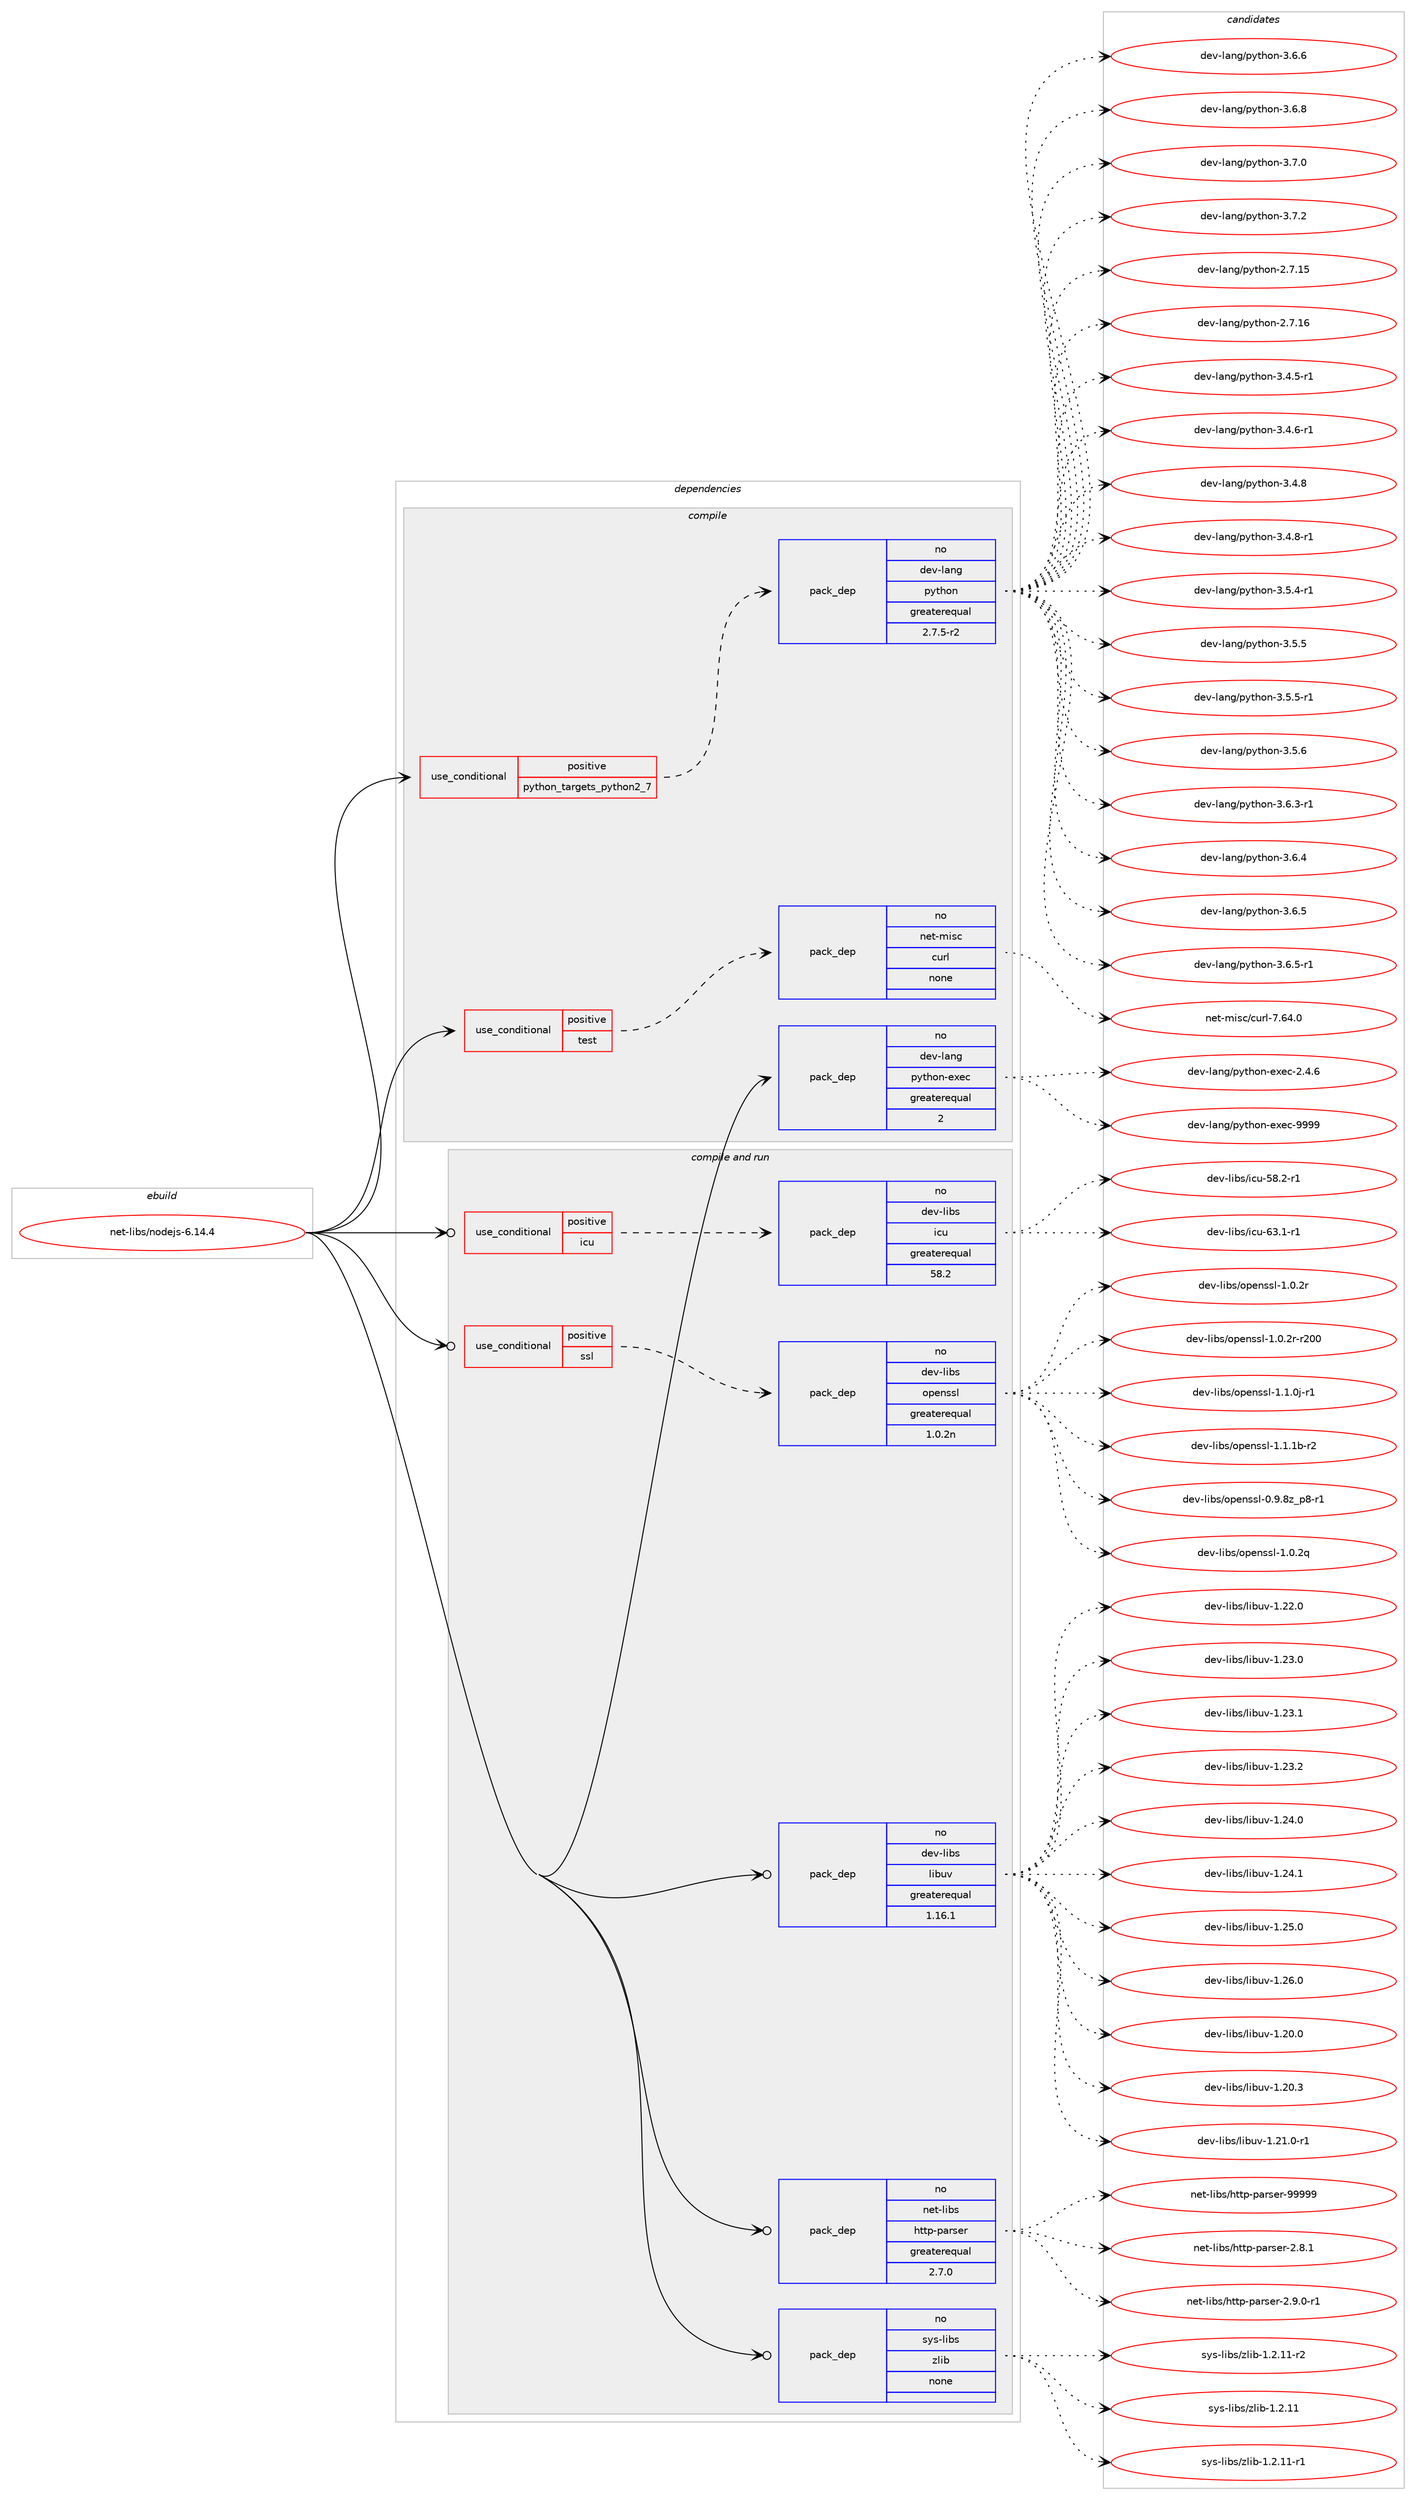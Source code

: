 digraph prolog {

# *************
# Graph options
# *************

newrank=true;
concentrate=true;
compound=true;
graph [rankdir=LR,fontname=Helvetica,fontsize=10,ranksep=1.5];#, ranksep=2.5, nodesep=0.2];
edge  [arrowhead=vee];
node  [fontname=Helvetica,fontsize=10];

# **********
# The ebuild
# **********

subgraph cluster_leftcol {
color=gray;
rank=same;
label=<<i>ebuild</i>>;
id [label="net-libs/nodejs-6.14.4", color=red, width=4, href="../net-libs/nodejs-6.14.4.svg"];
}

# ****************
# The dependencies
# ****************

subgraph cluster_midcol {
color=gray;
label=<<i>dependencies</i>>;
subgraph cluster_compile {
fillcolor="#eeeeee";
style=filled;
label=<<i>compile</i>>;
subgraph cond446647 {
dependency1661456 [label=<<TABLE BORDER="0" CELLBORDER="1" CELLSPACING="0" CELLPADDING="4"><TR><TD ROWSPAN="3" CELLPADDING="10">use_conditional</TD></TR><TR><TD>positive</TD></TR><TR><TD>python_targets_python2_7</TD></TR></TABLE>>, shape=none, color=red];
subgraph pack1187827 {
dependency1661457 [label=<<TABLE BORDER="0" CELLBORDER="1" CELLSPACING="0" CELLPADDING="4" WIDTH="220"><TR><TD ROWSPAN="6" CELLPADDING="30">pack_dep</TD></TR><TR><TD WIDTH="110">no</TD></TR><TR><TD>dev-lang</TD></TR><TR><TD>python</TD></TR><TR><TD>greaterequal</TD></TR><TR><TD>2.7.5-r2</TD></TR></TABLE>>, shape=none, color=blue];
}
dependency1661456:e -> dependency1661457:w [weight=20,style="dashed",arrowhead="vee"];
}
id:e -> dependency1661456:w [weight=20,style="solid",arrowhead="vee"];
subgraph cond446648 {
dependency1661458 [label=<<TABLE BORDER="0" CELLBORDER="1" CELLSPACING="0" CELLPADDING="4"><TR><TD ROWSPAN="3" CELLPADDING="10">use_conditional</TD></TR><TR><TD>positive</TD></TR><TR><TD>test</TD></TR></TABLE>>, shape=none, color=red];
subgraph pack1187828 {
dependency1661459 [label=<<TABLE BORDER="0" CELLBORDER="1" CELLSPACING="0" CELLPADDING="4" WIDTH="220"><TR><TD ROWSPAN="6" CELLPADDING="30">pack_dep</TD></TR><TR><TD WIDTH="110">no</TD></TR><TR><TD>net-misc</TD></TR><TR><TD>curl</TD></TR><TR><TD>none</TD></TR><TR><TD></TD></TR></TABLE>>, shape=none, color=blue];
}
dependency1661458:e -> dependency1661459:w [weight=20,style="dashed",arrowhead="vee"];
}
id:e -> dependency1661458:w [weight=20,style="solid",arrowhead="vee"];
subgraph pack1187829 {
dependency1661460 [label=<<TABLE BORDER="0" CELLBORDER="1" CELLSPACING="0" CELLPADDING="4" WIDTH="220"><TR><TD ROWSPAN="6" CELLPADDING="30">pack_dep</TD></TR><TR><TD WIDTH="110">no</TD></TR><TR><TD>dev-lang</TD></TR><TR><TD>python-exec</TD></TR><TR><TD>greaterequal</TD></TR><TR><TD>2</TD></TR></TABLE>>, shape=none, color=blue];
}
id:e -> dependency1661460:w [weight=20,style="solid",arrowhead="vee"];
}
subgraph cluster_compileandrun {
fillcolor="#eeeeee";
style=filled;
label=<<i>compile and run</i>>;
subgraph cond446649 {
dependency1661461 [label=<<TABLE BORDER="0" CELLBORDER="1" CELLSPACING="0" CELLPADDING="4"><TR><TD ROWSPAN="3" CELLPADDING="10">use_conditional</TD></TR><TR><TD>positive</TD></TR><TR><TD>icu</TD></TR></TABLE>>, shape=none, color=red];
subgraph pack1187830 {
dependency1661462 [label=<<TABLE BORDER="0" CELLBORDER="1" CELLSPACING="0" CELLPADDING="4" WIDTH="220"><TR><TD ROWSPAN="6" CELLPADDING="30">pack_dep</TD></TR><TR><TD WIDTH="110">no</TD></TR><TR><TD>dev-libs</TD></TR><TR><TD>icu</TD></TR><TR><TD>greaterequal</TD></TR><TR><TD>58.2</TD></TR></TABLE>>, shape=none, color=blue];
}
dependency1661461:e -> dependency1661462:w [weight=20,style="dashed",arrowhead="vee"];
}
id:e -> dependency1661461:w [weight=20,style="solid",arrowhead="odotvee"];
subgraph cond446650 {
dependency1661463 [label=<<TABLE BORDER="0" CELLBORDER="1" CELLSPACING="0" CELLPADDING="4"><TR><TD ROWSPAN="3" CELLPADDING="10">use_conditional</TD></TR><TR><TD>positive</TD></TR><TR><TD>ssl</TD></TR></TABLE>>, shape=none, color=red];
subgraph pack1187831 {
dependency1661464 [label=<<TABLE BORDER="0" CELLBORDER="1" CELLSPACING="0" CELLPADDING="4" WIDTH="220"><TR><TD ROWSPAN="6" CELLPADDING="30">pack_dep</TD></TR><TR><TD WIDTH="110">no</TD></TR><TR><TD>dev-libs</TD></TR><TR><TD>openssl</TD></TR><TR><TD>greaterequal</TD></TR><TR><TD>1.0.2n</TD></TR></TABLE>>, shape=none, color=blue];
}
dependency1661463:e -> dependency1661464:w [weight=20,style="dashed",arrowhead="vee"];
}
id:e -> dependency1661463:w [weight=20,style="solid",arrowhead="odotvee"];
subgraph pack1187832 {
dependency1661465 [label=<<TABLE BORDER="0" CELLBORDER="1" CELLSPACING="0" CELLPADDING="4" WIDTH="220"><TR><TD ROWSPAN="6" CELLPADDING="30">pack_dep</TD></TR><TR><TD WIDTH="110">no</TD></TR><TR><TD>dev-libs</TD></TR><TR><TD>libuv</TD></TR><TR><TD>greaterequal</TD></TR><TR><TD>1.16.1</TD></TR></TABLE>>, shape=none, color=blue];
}
id:e -> dependency1661465:w [weight=20,style="solid",arrowhead="odotvee"];
subgraph pack1187833 {
dependency1661466 [label=<<TABLE BORDER="0" CELLBORDER="1" CELLSPACING="0" CELLPADDING="4" WIDTH="220"><TR><TD ROWSPAN="6" CELLPADDING="30">pack_dep</TD></TR><TR><TD WIDTH="110">no</TD></TR><TR><TD>net-libs</TD></TR><TR><TD>http-parser</TD></TR><TR><TD>greaterequal</TD></TR><TR><TD>2.7.0</TD></TR></TABLE>>, shape=none, color=blue];
}
id:e -> dependency1661466:w [weight=20,style="solid",arrowhead="odotvee"];
subgraph pack1187834 {
dependency1661467 [label=<<TABLE BORDER="0" CELLBORDER="1" CELLSPACING="0" CELLPADDING="4" WIDTH="220"><TR><TD ROWSPAN="6" CELLPADDING="30">pack_dep</TD></TR><TR><TD WIDTH="110">no</TD></TR><TR><TD>sys-libs</TD></TR><TR><TD>zlib</TD></TR><TR><TD>none</TD></TR><TR><TD></TD></TR></TABLE>>, shape=none, color=blue];
}
id:e -> dependency1661467:w [weight=20,style="solid",arrowhead="odotvee"];
}
subgraph cluster_run {
fillcolor="#eeeeee";
style=filled;
label=<<i>run</i>>;
}
}

# **************
# The candidates
# **************

subgraph cluster_choices {
rank=same;
color=gray;
label=<<i>candidates</i>>;

subgraph choice1187827 {
color=black;
nodesep=1;
choice10010111845108971101034711212111610411111045504655464953 [label="dev-lang/python-2.7.15", color=red, width=4,href="../dev-lang/python-2.7.15.svg"];
choice10010111845108971101034711212111610411111045504655464954 [label="dev-lang/python-2.7.16", color=red, width=4,href="../dev-lang/python-2.7.16.svg"];
choice1001011184510897110103471121211161041111104551465246534511449 [label="dev-lang/python-3.4.5-r1", color=red, width=4,href="../dev-lang/python-3.4.5-r1.svg"];
choice1001011184510897110103471121211161041111104551465246544511449 [label="dev-lang/python-3.4.6-r1", color=red, width=4,href="../dev-lang/python-3.4.6-r1.svg"];
choice100101118451089711010347112121116104111110455146524656 [label="dev-lang/python-3.4.8", color=red, width=4,href="../dev-lang/python-3.4.8.svg"];
choice1001011184510897110103471121211161041111104551465246564511449 [label="dev-lang/python-3.4.8-r1", color=red, width=4,href="../dev-lang/python-3.4.8-r1.svg"];
choice1001011184510897110103471121211161041111104551465346524511449 [label="dev-lang/python-3.5.4-r1", color=red, width=4,href="../dev-lang/python-3.5.4-r1.svg"];
choice100101118451089711010347112121116104111110455146534653 [label="dev-lang/python-3.5.5", color=red, width=4,href="../dev-lang/python-3.5.5.svg"];
choice1001011184510897110103471121211161041111104551465346534511449 [label="dev-lang/python-3.5.5-r1", color=red, width=4,href="../dev-lang/python-3.5.5-r1.svg"];
choice100101118451089711010347112121116104111110455146534654 [label="dev-lang/python-3.5.6", color=red, width=4,href="../dev-lang/python-3.5.6.svg"];
choice1001011184510897110103471121211161041111104551465446514511449 [label="dev-lang/python-3.6.3-r1", color=red, width=4,href="../dev-lang/python-3.6.3-r1.svg"];
choice100101118451089711010347112121116104111110455146544652 [label="dev-lang/python-3.6.4", color=red, width=4,href="../dev-lang/python-3.6.4.svg"];
choice100101118451089711010347112121116104111110455146544653 [label="dev-lang/python-3.6.5", color=red, width=4,href="../dev-lang/python-3.6.5.svg"];
choice1001011184510897110103471121211161041111104551465446534511449 [label="dev-lang/python-3.6.5-r1", color=red, width=4,href="../dev-lang/python-3.6.5-r1.svg"];
choice100101118451089711010347112121116104111110455146544654 [label="dev-lang/python-3.6.6", color=red, width=4,href="../dev-lang/python-3.6.6.svg"];
choice100101118451089711010347112121116104111110455146544656 [label="dev-lang/python-3.6.8", color=red, width=4,href="../dev-lang/python-3.6.8.svg"];
choice100101118451089711010347112121116104111110455146554648 [label="dev-lang/python-3.7.0", color=red, width=4,href="../dev-lang/python-3.7.0.svg"];
choice100101118451089711010347112121116104111110455146554650 [label="dev-lang/python-3.7.2", color=red, width=4,href="../dev-lang/python-3.7.2.svg"];
dependency1661457:e -> choice10010111845108971101034711212111610411111045504655464953:w [style=dotted,weight="100"];
dependency1661457:e -> choice10010111845108971101034711212111610411111045504655464954:w [style=dotted,weight="100"];
dependency1661457:e -> choice1001011184510897110103471121211161041111104551465246534511449:w [style=dotted,weight="100"];
dependency1661457:e -> choice1001011184510897110103471121211161041111104551465246544511449:w [style=dotted,weight="100"];
dependency1661457:e -> choice100101118451089711010347112121116104111110455146524656:w [style=dotted,weight="100"];
dependency1661457:e -> choice1001011184510897110103471121211161041111104551465246564511449:w [style=dotted,weight="100"];
dependency1661457:e -> choice1001011184510897110103471121211161041111104551465346524511449:w [style=dotted,weight="100"];
dependency1661457:e -> choice100101118451089711010347112121116104111110455146534653:w [style=dotted,weight="100"];
dependency1661457:e -> choice1001011184510897110103471121211161041111104551465346534511449:w [style=dotted,weight="100"];
dependency1661457:e -> choice100101118451089711010347112121116104111110455146534654:w [style=dotted,weight="100"];
dependency1661457:e -> choice1001011184510897110103471121211161041111104551465446514511449:w [style=dotted,weight="100"];
dependency1661457:e -> choice100101118451089711010347112121116104111110455146544652:w [style=dotted,weight="100"];
dependency1661457:e -> choice100101118451089711010347112121116104111110455146544653:w [style=dotted,weight="100"];
dependency1661457:e -> choice1001011184510897110103471121211161041111104551465446534511449:w [style=dotted,weight="100"];
dependency1661457:e -> choice100101118451089711010347112121116104111110455146544654:w [style=dotted,weight="100"];
dependency1661457:e -> choice100101118451089711010347112121116104111110455146544656:w [style=dotted,weight="100"];
dependency1661457:e -> choice100101118451089711010347112121116104111110455146554648:w [style=dotted,weight="100"];
dependency1661457:e -> choice100101118451089711010347112121116104111110455146554650:w [style=dotted,weight="100"];
}
subgraph choice1187828 {
color=black;
nodesep=1;
choice1101011164510910511599479911711410845554654524648 [label="net-misc/curl-7.64.0", color=red, width=4,href="../net-misc/curl-7.64.0.svg"];
dependency1661459:e -> choice1101011164510910511599479911711410845554654524648:w [style=dotted,weight="100"];
}
subgraph choice1187829 {
color=black;
nodesep=1;
choice1001011184510897110103471121211161041111104510112010199455046524654 [label="dev-lang/python-exec-2.4.6", color=red, width=4,href="../dev-lang/python-exec-2.4.6.svg"];
choice10010111845108971101034711212111610411111045101120101994557575757 [label="dev-lang/python-exec-9999", color=red, width=4,href="../dev-lang/python-exec-9999.svg"];
dependency1661460:e -> choice1001011184510897110103471121211161041111104510112010199455046524654:w [style=dotted,weight="100"];
dependency1661460:e -> choice10010111845108971101034711212111610411111045101120101994557575757:w [style=dotted,weight="100"];
}
subgraph choice1187830 {
color=black;
nodesep=1;
choice1001011184510810598115471059911745535646504511449 [label="dev-libs/icu-58.2-r1", color=red, width=4,href="../dev-libs/icu-58.2-r1.svg"];
choice1001011184510810598115471059911745545146494511449 [label="dev-libs/icu-63.1-r1", color=red, width=4,href="../dev-libs/icu-63.1-r1.svg"];
dependency1661462:e -> choice1001011184510810598115471059911745535646504511449:w [style=dotted,weight="100"];
dependency1661462:e -> choice1001011184510810598115471059911745545146494511449:w [style=dotted,weight="100"];
}
subgraph choice1187831 {
color=black;
nodesep=1;
choice10010111845108105981154711111210111011511510845484657465612295112564511449 [label="dev-libs/openssl-0.9.8z_p8-r1", color=red, width=4,href="../dev-libs/openssl-0.9.8z_p8-r1.svg"];
choice100101118451081059811547111112101110115115108454946484650113 [label="dev-libs/openssl-1.0.2q", color=red, width=4,href="../dev-libs/openssl-1.0.2q.svg"];
choice100101118451081059811547111112101110115115108454946484650114 [label="dev-libs/openssl-1.0.2r", color=red, width=4,href="../dev-libs/openssl-1.0.2r.svg"];
choice10010111845108105981154711111210111011511510845494648465011445114504848 [label="dev-libs/openssl-1.0.2r-r200", color=red, width=4,href="../dev-libs/openssl-1.0.2r-r200.svg"];
choice1001011184510810598115471111121011101151151084549464946481064511449 [label="dev-libs/openssl-1.1.0j-r1", color=red, width=4,href="../dev-libs/openssl-1.1.0j-r1.svg"];
choice100101118451081059811547111112101110115115108454946494649984511450 [label="dev-libs/openssl-1.1.1b-r2", color=red, width=4,href="../dev-libs/openssl-1.1.1b-r2.svg"];
dependency1661464:e -> choice10010111845108105981154711111210111011511510845484657465612295112564511449:w [style=dotted,weight="100"];
dependency1661464:e -> choice100101118451081059811547111112101110115115108454946484650113:w [style=dotted,weight="100"];
dependency1661464:e -> choice100101118451081059811547111112101110115115108454946484650114:w [style=dotted,weight="100"];
dependency1661464:e -> choice10010111845108105981154711111210111011511510845494648465011445114504848:w [style=dotted,weight="100"];
dependency1661464:e -> choice1001011184510810598115471111121011101151151084549464946481064511449:w [style=dotted,weight="100"];
dependency1661464:e -> choice100101118451081059811547111112101110115115108454946494649984511450:w [style=dotted,weight="100"];
}
subgraph choice1187832 {
color=black;
nodesep=1;
choice1001011184510810598115471081059811711845494650484648 [label="dev-libs/libuv-1.20.0", color=red, width=4,href="../dev-libs/libuv-1.20.0.svg"];
choice1001011184510810598115471081059811711845494650484651 [label="dev-libs/libuv-1.20.3", color=red, width=4,href="../dev-libs/libuv-1.20.3.svg"];
choice10010111845108105981154710810598117118454946504946484511449 [label="dev-libs/libuv-1.21.0-r1", color=red, width=4,href="../dev-libs/libuv-1.21.0-r1.svg"];
choice1001011184510810598115471081059811711845494650504648 [label="dev-libs/libuv-1.22.0", color=red, width=4,href="../dev-libs/libuv-1.22.0.svg"];
choice1001011184510810598115471081059811711845494650514648 [label="dev-libs/libuv-1.23.0", color=red, width=4,href="../dev-libs/libuv-1.23.0.svg"];
choice1001011184510810598115471081059811711845494650514649 [label="dev-libs/libuv-1.23.1", color=red, width=4,href="../dev-libs/libuv-1.23.1.svg"];
choice1001011184510810598115471081059811711845494650514650 [label="dev-libs/libuv-1.23.2", color=red, width=4,href="../dev-libs/libuv-1.23.2.svg"];
choice1001011184510810598115471081059811711845494650524648 [label="dev-libs/libuv-1.24.0", color=red, width=4,href="../dev-libs/libuv-1.24.0.svg"];
choice1001011184510810598115471081059811711845494650524649 [label="dev-libs/libuv-1.24.1", color=red, width=4,href="../dev-libs/libuv-1.24.1.svg"];
choice1001011184510810598115471081059811711845494650534648 [label="dev-libs/libuv-1.25.0", color=red, width=4,href="../dev-libs/libuv-1.25.0.svg"];
choice1001011184510810598115471081059811711845494650544648 [label="dev-libs/libuv-1.26.0", color=red, width=4,href="../dev-libs/libuv-1.26.0.svg"];
dependency1661465:e -> choice1001011184510810598115471081059811711845494650484648:w [style=dotted,weight="100"];
dependency1661465:e -> choice1001011184510810598115471081059811711845494650484651:w [style=dotted,weight="100"];
dependency1661465:e -> choice10010111845108105981154710810598117118454946504946484511449:w [style=dotted,weight="100"];
dependency1661465:e -> choice1001011184510810598115471081059811711845494650504648:w [style=dotted,weight="100"];
dependency1661465:e -> choice1001011184510810598115471081059811711845494650514648:w [style=dotted,weight="100"];
dependency1661465:e -> choice1001011184510810598115471081059811711845494650514649:w [style=dotted,weight="100"];
dependency1661465:e -> choice1001011184510810598115471081059811711845494650514650:w [style=dotted,weight="100"];
dependency1661465:e -> choice1001011184510810598115471081059811711845494650524648:w [style=dotted,weight="100"];
dependency1661465:e -> choice1001011184510810598115471081059811711845494650524649:w [style=dotted,weight="100"];
dependency1661465:e -> choice1001011184510810598115471081059811711845494650534648:w [style=dotted,weight="100"];
dependency1661465:e -> choice1001011184510810598115471081059811711845494650544648:w [style=dotted,weight="100"];
}
subgraph choice1187833 {
color=black;
nodesep=1;
choice1101011164510810598115471041161161124511297114115101114455046564649 [label="net-libs/http-parser-2.8.1", color=red, width=4,href="../net-libs/http-parser-2.8.1.svg"];
choice11010111645108105981154710411611611245112971141151011144550465746484511449 [label="net-libs/http-parser-2.9.0-r1", color=red, width=4,href="../net-libs/http-parser-2.9.0-r1.svg"];
choice1101011164510810598115471041161161124511297114115101114455757575757 [label="net-libs/http-parser-99999", color=red, width=4,href="../net-libs/http-parser-99999.svg"];
dependency1661466:e -> choice1101011164510810598115471041161161124511297114115101114455046564649:w [style=dotted,weight="100"];
dependency1661466:e -> choice11010111645108105981154710411611611245112971141151011144550465746484511449:w [style=dotted,weight="100"];
dependency1661466:e -> choice1101011164510810598115471041161161124511297114115101114455757575757:w [style=dotted,weight="100"];
}
subgraph choice1187834 {
color=black;
nodesep=1;
choice1151211154510810598115471221081059845494650464949 [label="sys-libs/zlib-1.2.11", color=red, width=4,href="../sys-libs/zlib-1.2.11.svg"];
choice11512111545108105981154712210810598454946504649494511449 [label="sys-libs/zlib-1.2.11-r1", color=red, width=4,href="../sys-libs/zlib-1.2.11-r1.svg"];
choice11512111545108105981154712210810598454946504649494511450 [label="sys-libs/zlib-1.2.11-r2", color=red, width=4,href="../sys-libs/zlib-1.2.11-r2.svg"];
dependency1661467:e -> choice1151211154510810598115471221081059845494650464949:w [style=dotted,weight="100"];
dependency1661467:e -> choice11512111545108105981154712210810598454946504649494511449:w [style=dotted,weight="100"];
dependency1661467:e -> choice11512111545108105981154712210810598454946504649494511450:w [style=dotted,weight="100"];
}
}

}
